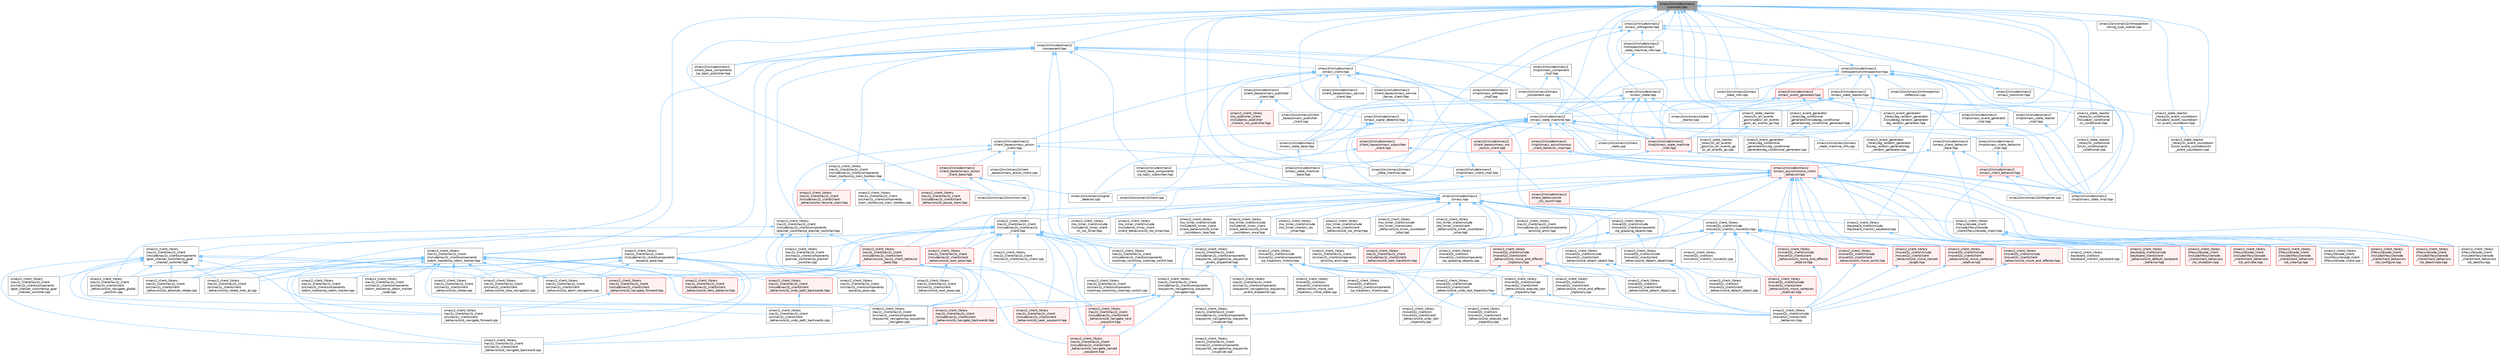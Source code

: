 digraph "smacc2/include/smacc2/common.hpp"
{
 // LATEX_PDF_SIZE
  bgcolor="transparent";
  edge [fontname=Helvetica,fontsize=10,labelfontname=Helvetica,labelfontsize=10];
  node [fontname=Helvetica,fontsize=10,shape=box,height=0.2,width=0.4];
  Node1 [label="smacc2/include/smacc2\l/common.hpp",height=0.2,width=0.4,color="gray40", fillcolor="grey60", style="filled", fontcolor="black",tooltip=" "];
  Node1 -> Node2 [dir="back",color="steelblue1",style="solid"];
  Node2 [label="smacc2/include/smacc2\l/client_base_components\l/cp_topic_publisher.hpp",height=0.2,width=0.4,color="grey40", fillcolor="white", style="filled",URL="$cp__topic__publisher_8hpp.html",tooltip=" "];
  Node1 -> Node3 [dir="back",color="steelblue1",style="solid"];
  Node3 [label="smacc2/include/smacc2\l/component.hpp",height=0.2,width=0.4,color="grey40", fillcolor="white", style="filled",URL="$component_8hpp.html",tooltip=" "];
  Node3 -> Node2 [dir="back",color="steelblue1",style="solid"];
  Node3 -> Node4 [dir="back",color="steelblue1",style="solid"];
  Node4 [label="smacc2/include/smacc2\l/client_base_components\l/cp_topic_subscriber.hpp",height=0.2,width=0.4,color="grey40", fillcolor="white", style="filled",URL="$cp__topic__subscriber_8hpp.html",tooltip=" "];
  Node3 -> Node5 [dir="back",color="steelblue1",style="solid"];
  Node5 [label="smacc2/include/smacc2\l/impl/smacc_component\l_impl.hpp",height=0.2,width=0.4,color="grey40", fillcolor="white", style="filled",URL="$smacc__component__impl_8hpp.html",tooltip=" "];
  Node5 -> Node6 [dir="back",color="steelblue1",style="solid"];
  Node6 [label="smacc2/include/smacc2\l/smacc_state_machine.hpp",height=0.2,width=0.4,color="grey40", fillcolor="white", style="filled",URL="$smacc__state__machine_8hpp.html",tooltip=" "];
  Node6 -> Node7 [dir="back",color="steelblue1",style="solid"];
  Node7 [label="smacc2/include/smacc2\l/client_bases/smacc_action\l_client.hpp",height=0.2,width=0.4,color="grey40", fillcolor="white", style="filled",URL="$smacc__action__client_8hpp.html",tooltip=" "];
  Node7 -> Node8 [dir="back",color="steelblue1",style="solid"];
  Node8 [label="smacc2/include/smacc2\l/client_bases/smacc_action\l_client_base.hpp",height=0.2,width=0.4,color="red", fillcolor="#FFF0F0", style="filled",URL="$smacc__action__client__base_8hpp.html",tooltip=" "];
  Node8 -> Node11 [dir="back",color="steelblue1",style="solid"];
  Node11 [label="smacc2/src/smacc2/common.cpp",height=0.2,width=0.4,color="grey40", fillcolor="white", style="filled",URL="$src_2smacc2_2common_8cpp.html",tooltip=" "];
  Node8 -> Node12 [dir="back",color="steelblue1",style="solid"];
  Node12 [label="smacc2/src/smacc2/signal\l_detector.cpp",height=0.2,width=0.4,color="grey40", fillcolor="white", style="filled",URL="$signal__detector_8cpp.html",tooltip=" "];
  Node8 -> Node13 [dir="back",color="steelblue1",style="solid"];
  Node13 [label="smacc2_client_library\l/nav2z_client/nav2z_client\l/include/nav2z_client/nav2z\l_client.hpp",height=0.2,width=0.4,color="grey40", fillcolor="white", style="filled",URL="$nav2z__client_8hpp.html",tooltip=" "];
  Node13 -> Node14 [dir="back",color="steelblue1",style="solid"];
  Node14 [label="smacc2_client_library\l/nav2z_client/nav2z_client\l/include/nav2z_client/client\l_behaviors/cb_nav2z_client_behavior\l_base.hpp",height=0.2,width=0.4,color="red", fillcolor="#FFF0F0", style="filled",URL="$cb__nav2z__client__behavior__base_8hpp.html",tooltip=" "];
  Node14 -> Node23 [dir="back",color="steelblue1",style="solid"];
  Node23 [label="smacc2_client_library\l/nav2z_client/nav2z_client\l/include/nav2z_client/client\l_behaviors/cb_navigate_backwards.hpp",height=0.2,width=0.4,color="red", fillcolor="#FFF0F0", style="filled",URL="$cb__navigate__backwards_8hpp.html",tooltip=" "];
  Node23 -> Node24 [dir="back",color="steelblue1",style="solid"];
  Node24 [label="smacc2_client_library\l/nav2z_client/nav2z_client\l/src/nav2z_client/client\l_behaviors/cb_navigate_backward.cpp",height=0.2,width=0.4,color="grey40", fillcolor="white", style="filled",URL="$cb__navigate__backward_8cpp.html",tooltip=" "];
  Node14 -> Node25 [dir="back",color="steelblue1",style="solid"];
  Node25 [label="smacc2_client_library\l/nav2z_client/nav2z_client\l/include/nav2z_client/client\l_behaviors/cb_navigate_forward.hpp",height=0.2,width=0.4,color="red", fillcolor="#FFF0F0", style="filled",URL="$cb__navigate__forward_8hpp.html",tooltip=" "];
  Node25 -> Node26 [dir="back",color="steelblue1",style="solid"];
  Node26 [label="smacc2_client_library\l/nav2z_client/nav2z_client\l/src/nav2z_client/client\l_behaviors/cb_navigate_forward.cpp",height=0.2,width=0.4,color="grey40", fillcolor="white", style="filled",URL="$cb__navigate__forward_8cpp.html",tooltip=" "];
  Node14 -> Node30 [dir="back",color="steelblue1",style="solid"];
  Node30 [label="smacc2_client_library\l/nav2z_client/nav2z_client\l/include/nav2z_client/client\l_behaviors/cb_navigate_named\l_waypoint.hpp",height=0.2,width=0.4,color="red", fillcolor="#FFF0F0", style="filled",URL="$cb__navigate__named__waypoint_8hpp.html",tooltip=" "];
  Node14 -> Node32 [dir="back",color="steelblue1",style="solid"];
  Node32 [label="smacc2_client_library\l/nav2z_client/nav2z_client\l/include/nav2z_client/client\l_behaviors/cb_navigate_next\l_waypoint.hpp",height=0.2,width=0.4,color="red", fillcolor="#FFF0F0", style="filled",URL="$cb__navigate__next__waypoint_8hpp.html",tooltip=" "];
  Node32 -> Node30 [dir="back",color="steelblue1",style="solid"];
  Node14 -> Node36 [dir="back",color="steelblue1",style="solid"];
  Node36 [label="smacc2_client_library\l/nav2z_client/nav2z_client\l/include/nav2z_client/client\l_behaviors/cb_retry_behavior.hpp",height=0.2,width=0.4,color="red", fillcolor="#FFF0F0", style="filled",URL="$cb__retry__behavior_8hpp.html",tooltip=" "];
  Node14 -> Node39 [dir="back",color="steelblue1",style="solid"];
  Node39 [label="smacc2_client_library\l/nav2z_client/nav2z_client\l/include/nav2z_client/client\l_behaviors/cb_seek_waypoint.hpp",height=0.2,width=0.4,color="red", fillcolor="#FFF0F0", style="filled",URL="$cb__seek__waypoint_8hpp.html",tooltip=" "];
  Node14 -> Node41 [dir="back",color="steelblue1",style="solid"];
  Node41 [label="smacc2_client_library\l/nav2z_client/nav2z_client\l/include/nav2z_client/client\l_behaviors/cb_undo_path_backwards.hpp",height=0.2,width=0.4,color="red", fillcolor="#FFF0F0", style="filled",URL="$cb__undo__path__backwards_8hpp.html",tooltip=" "];
  Node41 -> Node42 [dir="back",color="steelblue1",style="solid"];
  Node42 [label="smacc2_client_library\l/nav2z_client/nav2z_client\l/src/nav2z_client/client\l_behaviors/cb_undo_path_backwards.cpp",height=0.2,width=0.4,color="grey40", fillcolor="white", style="filled",URL="$cb__undo__path__backwards_8cpp.html",tooltip=" "];
  Node13 -> Node30 [dir="back",color="steelblue1",style="solid"];
  Node13 -> Node32 [dir="back",color="steelblue1",style="solid"];
  Node13 -> Node39 [dir="back",color="steelblue1",style="solid"];
  Node13 -> Node44 [dir="back",color="steelblue1",style="solid"];
  Node44 [label="smacc2_client_library\l/nav2z_client/nav2z_client\l/include/nav2z_client/client\l_behaviors/cb_wait_pose.hpp",height=0.2,width=0.4,color="red", fillcolor="#FFF0F0", style="filled",URL="$cb__wait__pose_8hpp.html",tooltip=" "];
  Node44 -> Node45 [dir="back",color="steelblue1",style="solid"];
  Node45 [label="smacc2_client_library\l/nav2z_client/nav2z_client\l/src/nav2z_client/client\l_behaviors/cb_wait_pose.cpp",height=0.2,width=0.4,color="grey40", fillcolor="white", style="filled",URL="$cb__wait__pose_8cpp.html",tooltip=" "];
  Node13 -> Node46 [dir="back",color="steelblue1",style="solid"];
  Node46 [label="smacc2_client_library\l/nav2z_client/nav2z_client\l/include/nav2z_client/client\l_behaviors/cb_wait_transform.hpp",height=0.2,width=0.4,color="red", fillcolor="#FFF0F0", style="filled",URL="$cb__wait__transform_8hpp.html",tooltip=" "];
  Node13 -> Node48 [dir="back",color="steelblue1",style="solid"];
  Node48 [label="smacc2_client_library\l/nav2z_client/nav2z_client\l/include/nav2z_client/components\l/costmap_switch/cp_costmap_switch.hpp",height=0.2,width=0.4,color="grey40", fillcolor="white", style="filled",URL="$cp__costmap__switch_8hpp.html",tooltip=" "];
  Node48 -> Node49 [dir="back",color="steelblue1",style="solid"];
  Node49 [label="smacc2_client_library\l/nav2z_client/nav2z_client\l/src/nav2z_client/components\l/costmap_switch/cp_costmap_switch.cpp",height=0.2,width=0.4,color="grey40", fillcolor="white", style="filled",URL="$cp__costmap__switch_8cpp.html",tooltip=" "];
  Node13 -> Node50 [dir="back",color="steelblue1",style="solid"];
  Node50 [label="smacc2_client_library\l/nav2z_client/nav2z_client\l/include/nav2z_client/components\l/waypoints_navigator/cp_waypoints\l_event_dispatcher.hpp",height=0.2,width=0.4,color="grey40", fillcolor="white", style="filled",URL="$cp__waypoints__event__dispatcher_8hpp.html",tooltip=" "];
  Node50 -> Node51 [dir="back",color="steelblue1",style="solid"];
  Node51 [label="smacc2_client_library\l/nav2z_client/nav2z_client\l/include/nav2z_client/components\l/waypoints_navigator/cp_waypoints\l_navigator.hpp",height=0.2,width=0.4,color="grey40", fillcolor="white", style="filled",URL="$cp__waypoints__navigator_8hpp.html",tooltip=" "];
  Node51 -> Node23 [dir="back",color="steelblue1",style="solid"];
  Node51 -> Node30 [dir="back",color="steelblue1",style="solid"];
  Node51 -> Node32 [dir="back",color="steelblue1",style="solid"];
  Node51 -> Node39 [dir="back",color="steelblue1",style="solid"];
  Node51 -> Node52 [dir="back",color="steelblue1",style="solid"];
  Node52 [label="smacc2_client_library\l/nav2z_client/nav2z_client\l/include/nav2z_client/components\l/waypoints_navigator/cp_waypoints\l_visualizer.hpp",height=0.2,width=0.4,color="grey40", fillcolor="white", style="filled",URL="$cp__waypoints__visualizer_8hpp.html",tooltip=" "];
  Node52 -> Node53 [dir="back",color="steelblue1",style="solid"];
  Node53 [label="smacc2_client_library\l/nav2z_client/nav2z_client\l/src/nav2z_client/components\l/waypoints_navigator/cp_waypoints\l_visualizer.cpp",height=0.2,width=0.4,color="grey40", fillcolor="white", style="filled",URL="$cp__waypoints__visualizer_8cpp.html",tooltip=" "];
  Node51 -> Node54 [dir="back",color="steelblue1",style="solid"];
  Node54 [label="smacc2_client_library\l/nav2z_client/nav2z_client\l/src/nav2z_client/components\l/waypoints_navigator/cp_waypoints\l_navigator.cpp",height=0.2,width=0.4,color="grey40", fillcolor="white", style="filled",URL="$cp__waypoints__navigator_8cpp.html",tooltip=" "];
  Node50 -> Node55 [dir="back",color="steelblue1",style="solid"];
  Node55 [label="smacc2_client_library\l/nav2z_client/nav2z_client\l/src/nav2z_client/components\l/waypoints_navigator/cp_waypoints\l_event_dispatcher.cpp",height=0.2,width=0.4,color="grey40", fillcolor="white", style="filled",URL="$cp__waypoints__event__dispatcher_8cpp.html",tooltip=" "];
  Node13 -> Node51 [dir="back",color="steelblue1",style="solid"];
  Node13 -> Node52 [dir="back",color="steelblue1",style="solid"];
  Node13 -> Node17 [dir="back",color="steelblue1",style="solid"];
  Node17 [label="smacc2_client_library\l/nav2z_client/nav2z_client\l/src/nav2z_client/client\l_behaviors/cb_abort_navigation.cpp",height=0.2,width=0.4,color="grey40", fillcolor="white", style="filled",URL="$cb__abort__navigation_8cpp.html",tooltip=" "];
  Node13 -> Node22 [dir="back",color="steelblue1",style="solid"];
  Node22 [label="smacc2_client_library\l/nav2z_client/nav2z_client\l/src/nav2z_client/client\l_behaviors/cb_absolute_rotate.cpp",height=0.2,width=0.4,color="grey40", fillcolor="white", style="filled",URL="$cb__absolute__rotate_8cpp.html",tooltip=" "];
  Node13 -> Node21 [dir="back",color="steelblue1",style="solid"];
  Node21 [label="smacc2_client_library\l/nav2z_client/nav2z_client\l/src/nav2z_client/client\l_behaviors/cb_rotate_look_at.cpp",height=0.2,width=0.4,color="grey40", fillcolor="white", style="filled",URL="$cb__rotate__look__at_8cpp.html",tooltip=" "];
  Node13 -> Node18 [dir="back",color="steelblue1",style="solid"];
  Node18 [label="smacc2_client_library\l/nav2z_client/nav2z_client\l/src/nav2z_client/client\l_behaviors/cb_stop_navigation.cpp",height=0.2,width=0.4,color="grey40", fillcolor="white", style="filled",URL="$cb__stop__navigation_8cpp.html",tooltip=" "];
  Node13 -> Node56 [dir="back",color="steelblue1",style="solid"];
  Node56 [label="smacc2_client_library\l/nav2z_client/nav2z_client\l/src/nav2z_client/components\l/planner_switcher/cp_planner\l_switcher.cpp",height=0.2,width=0.4,color="grey40", fillcolor="white", style="filled",URL="$cp__planner__switcher_8cpp.html",tooltip=" "];
  Node13 -> Node54 [dir="back",color="steelblue1",style="solid"];
  Node13 -> Node57 [dir="back",color="steelblue1",style="solid"];
  Node57 [label="smacc2_client_library\l/nav2z_client/nav2z_client\l/src/nav2z_client/nav2z_client.cpp",height=0.2,width=0.4,color="grey40", fillcolor="white", style="filled",URL="$nav2z__client_8cpp.html",tooltip=" "];
  Node7 -> Node58 [dir="back",color="steelblue1",style="solid"];
  Node58 [label="smacc2/src/smacc2/client\l_bases/smacc_action_client.cpp",height=0.2,width=0.4,color="grey40", fillcolor="white", style="filled",URL="$smacc__action__client_8cpp.html",tooltip=" "];
  Node7 -> Node59 [dir="back",color="steelblue1",style="solid"];
  Node59 [label="smacc2/src/smacc2/smacc\l_state_machine.cpp",height=0.2,width=0.4,color="grey40", fillcolor="white", style="filled",URL="$smacc__state__machine_8cpp.html",tooltip=" "];
  Node7 -> Node60 [dir="back",color="steelblue1",style="solid"];
  Node60 [label="smacc2_client_library\l/nav2z_client/nav2z_client\l/include/nav2z_client/components\l/planner_switcher/cp_planner_switcher.hpp",height=0.2,width=0.4,color="grey40", fillcolor="white", style="filled",URL="$cp__planner__switcher_8hpp.html",tooltip=" "];
  Node60 -> Node14 [dir="back",color="steelblue1",style="solid"];
  Node60 -> Node29 [dir="back",color="steelblue1",style="solid"];
  Node29 [label="smacc2_client_library\l/nav2z_client/nav2z_client\l/src/nav2z_client/client\l_behaviors/cb_navigate_global\l_position.cpp",height=0.2,width=0.4,color="grey40", fillcolor="white", style="filled",URL="$cb__navigate__global__position_8cpp.html",tooltip=" "];
  Node60 -> Node42 [dir="back",color="steelblue1",style="solid"];
  Node60 -> Node56 [dir="back",color="steelblue1",style="solid"];
  Node60 -> Node54 [dir="back",color="steelblue1",style="solid"];
  Node7 -> Node61 [dir="back",color="steelblue1",style="solid"];
  Node61 [label="smacc2_client_library\l/nav2z_client/nav2z_client\l/include/nav2z_client/components\l/slam_toolbox/cp_slam_toolbox.hpp",height=0.2,width=0.4,color="grey40", fillcolor="white", style="filled",URL="$cp__slam__toolbox_8hpp.html",tooltip=" "];
  Node61 -> Node62 [dir="back",color="steelblue1",style="solid"];
  Node62 [label="smacc2_client_library\l/nav2z_client/nav2z_client\l/include/nav2z_client/client\l_behaviors/cb_pause_slam.hpp",height=0.2,width=0.4,color="red", fillcolor="#FFF0F0", style="filled",URL="$cb__pause__slam_8hpp.html",tooltip=" "];
  Node61 -> Node64 [dir="back",color="steelblue1",style="solid"];
  Node64 [label="smacc2_client_library\l/nav2z_client/nav2z_client\l/include/nav2z_client/client\l_behaviors/cb_resume_slam.hpp",height=0.2,width=0.4,color="red", fillcolor="#FFF0F0", style="filled",URL="$cb__resume__slam_8hpp.html",tooltip=" "];
  Node61 -> Node66 [dir="back",color="steelblue1",style="solid"];
  Node66 [label="smacc2_client_library\l/nav2z_client/nav2z_client\l/src/nav2z_client/components\l/slam_toolbox/cp_slam_toolbox.cpp",height=0.2,width=0.4,color="grey40", fillcolor="white", style="filled",URL="$cp__slam__toolbox_8cpp.html",tooltip=" "];
  Node6 -> Node67 [dir="back",color="steelblue1",style="solid"];
  Node67 [label="smacc2/include/smacc2\l/client_bases/smacc_ros\l_launch_client.hpp",height=0.2,width=0.4,color="red", fillcolor="#FFF0F0", style="filled",URL="$smacc__ros__launch__client_8hpp.html",tooltip=" "];
  Node67 -> Node68 [dir="back",color="steelblue1",style="solid"];
  Node68 [label="smacc2/include/smacc2\l/client_behaviors/cb\l_ros_launch.hpp",height=0.2,width=0.4,color="red", fillcolor="#FFF0F0", style="filled",URL="$cb__ros__launch_8hpp.html",tooltip=" "];
  Node6 -> Node71 [dir="back",color="steelblue1",style="solid"];
  Node71 [label="smacc2/include/smacc2\l/client_bases/smacc_subscriber\l_client.hpp",height=0.2,width=0.4,color="red", fillcolor="#FFF0F0", style="filled",URL="$smacc__subscriber__client_8hpp.html",tooltip=" "];
  Node71 -> Node4 [dir="back",color="steelblue1",style="solid"];
  Node71 -> Node72 [dir="back",color="steelblue1",style="solid"];
  Node72 [label="smacc2_client_library\l/keyboard_client/include\l/keyboard_client/cl_keyboard.hpp",height=0.2,width=0.4,color="grey40", fillcolor="white", style="filled",URL="$cl__keyboard_8hpp.html",tooltip=" "];
  Node72 -> Node73 [dir="back",color="steelblue1",style="solid"];
  Node73 [label="smacc2_client_library\l/keyboard_client/include\l/keyboard_client/client\l_behaviors/cb_default_keyboard\l_behavior.hpp",height=0.2,width=0.4,color="red", fillcolor="#FFF0F0", style="filled",URL="$cb__default__keyboard__behavior_8hpp.html",tooltip=" "];
  Node72 -> Node75 [dir="back",color="steelblue1",style="solid"];
  Node75 [label="smacc2_client_library\l/keyboard_client/src\l/keyboard_client/cl_keyboard.cpp",height=0.2,width=0.4,color="grey40", fillcolor="white", style="filled",URL="$cl__keyboard_8cpp.html",tooltip=" "];
  Node6 -> Node79 [dir="back",color="steelblue1",style="solid"];
  Node79 [label="smacc2/include/smacc2\l/impl/smacc_asynchronous\l_client_behavior_impl.hpp",height=0.2,width=0.4,color="red", fillcolor="#FFF0F0", style="filled",URL="$smacc__asynchronous__client__behavior__impl_8hpp.html",tooltip=" "];
  Node79 -> Node81 [dir="back",color="steelblue1",style="solid"];
  Node81 [label="smacc2/include/smacc2\l/smacc_asynchronous_client\l_behavior.hpp",height=0.2,width=0.4,color="red", fillcolor="#FFF0F0", style="filled",URL="$smacc__asynchronous__client__behavior_8hpp.html",tooltip=" "];
  Node81 -> Node68 [dir="back",color="steelblue1",style="solid"];
  Node81 -> Node79 [dir="back",color="steelblue1",style="solid"];
  Node81 -> Node88 [dir="back",color="steelblue1",style="solid"];
  Node88 [label="smacc2/include/smacc2\l/smacc.hpp",height=0.2,width=0.4,color="grey40", fillcolor="white", style="filled",URL="$smacc_8hpp.html",tooltip=" "];
  Node88 -> Node72 [dir="back",color="steelblue1",style="solid"];
  Node88 -> Node89 [dir="back",color="steelblue1",style="solid"];
  Node89 [label="smacc2_client_library\l/lifecyclenode_client\l/include/lifecyclenode\l_client/lifecyclenode_client.hpp",height=0.2,width=0.4,color="grey40", fillcolor="white", style="filled",URL="$lifecyclenode__client_8hpp.html",tooltip=" "];
  Node89 -> Node90 [dir="back",color="steelblue1",style="solid"];
  Node90 [label="smacc2_client_library\l/lifecyclenode_client\l/include/lifecyclenode\l_client/client_behaviors\l/cb_activate.hpp",height=0.2,width=0.4,color="red", fillcolor="#FFF0F0", style="filled",URL="$cb__activate_8hpp.html",tooltip=" "];
  Node89 -> Node92 [dir="back",color="steelblue1",style="solid"];
  Node92 [label="smacc2_client_library\l/lifecyclenode_client\l/include/lifecyclenode\l_client/client_behaviors\l/cb_cleanup.hpp",height=0.2,width=0.4,color="red", fillcolor="#FFF0F0", style="filled",URL="$cb__cleanup_8hpp.html",tooltip=" "];
  Node89 -> Node93 [dir="back",color="steelblue1",style="solid"];
  Node93 [label="smacc2_client_library\l/lifecyclenode_client\l/include/lifecyclenode\l_client/client_behaviors\l/cb_configure.hpp",height=0.2,width=0.4,color="red", fillcolor="#FFF0F0", style="filled",URL="$cb__configure_8hpp.html",tooltip=" "];
  Node89 -> Node94 [dir="back",color="steelblue1",style="solid"];
  Node94 [label="smacc2_client_library\l/lifecyclenode_client\l/include/lifecyclenode\l_client/client_behaviors\l/cb_deactivate.hpp",height=0.2,width=0.4,color="red", fillcolor="#FFF0F0", style="filled",URL="$cb__deactivate_8hpp.html",tooltip=" "];
  Node89 -> Node95 [dir="back",color="steelblue1",style="solid"];
  Node95 [label="smacc2_client_library\l/lifecyclenode_client\l/include/lifecyclenode\l_client/client_behaviors\l/cb_destroy.hpp",height=0.2,width=0.4,color="grey40", fillcolor="white", style="filled",URL="$cb__destroy_8hpp.html",tooltip=" "];
  Node89 -> Node96 [dir="back",color="steelblue1",style="solid"];
  Node96 [label="smacc2_client_library\l/lifecyclenode_client\l/include/lifecyclenode\l_client/client_behaviors\l/cb_shutdown.hpp",height=0.2,width=0.4,color="red", fillcolor="#FFF0F0", style="filled",URL="$cb__shutdown_8hpp.html",tooltip=" "];
  Node89 -> Node97 [dir="back",color="steelblue1",style="solid"];
  Node97 [label="smacc2_client_library\l/lifecyclenode_client\l/src/lifecyclenode_client\l/lifecyclenode_client.cpp",height=0.2,width=0.4,color="grey40", fillcolor="white", style="filled",URL="$lifecyclenode__client_8cpp.html",tooltip=" "];
  Node88 -> Node98 [dir="back",color="steelblue1",style="solid"];
  Node98 [label="smacc2_client_library\l/moveit2z_client/include\l/moveit2z_client/cl_moveit2z.hpp",height=0.2,width=0.4,color="grey40", fillcolor="white", style="filled",URL="$cl__moveit2z_8hpp.html",tooltip=" "];
  Node98 -> Node99 [dir="back",color="steelblue1",style="solid"];
  Node99 [label="smacc2_client_library\l/moveit2z_client/include\l/moveit2z_client/client\l_behaviors/cb_attach_object.hpp",height=0.2,width=0.4,color="grey40", fillcolor="white", style="filled",URL="$cb__attach__object_8hpp.html",tooltip=" "];
  Node99 -> Node100 [dir="back",color="steelblue1",style="solid"];
  Node100 [label="smacc2_client_library\l/moveit2z_client/include\l/moveit2z_client/client\l_behaviors.hpp",height=0.2,width=0.4,color="grey40", fillcolor="white", style="filled",URL="$moveit2z__client_2include_2moveit2z__client_2client__behaviors_8hpp.html",tooltip=" "];
  Node99 -> Node101 [dir="back",color="steelblue1",style="solid"];
  Node101 [label="smacc2_client_library\l/moveit2z_client/src\l/moveit2z_client/client\l_behaviors/cb_attach_object.cpp",height=0.2,width=0.4,color="grey40", fillcolor="white", style="filled",URL="$cb__attach__object_8cpp.html",tooltip=" "];
  Node98 -> Node102 [dir="back",color="steelblue1",style="solid"];
  Node102 [label="smacc2_client_library\l/moveit2z_client/include\l/moveit2z_client/client\l_behaviors/cb_detach_object.hpp",height=0.2,width=0.4,color="grey40", fillcolor="white", style="filled",URL="$cb__detach__object_8hpp.html",tooltip=" "];
  Node102 -> Node100 [dir="back",color="steelblue1",style="solid"];
  Node102 -> Node103 [dir="back",color="steelblue1",style="solid"];
  Node103 [label="smacc2_client_library\l/moveit2z_client/src\l/moveit2z_client/client\l_behaviors/cb_detach_object.cpp",height=0.2,width=0.4,color="grey40", fillcolor="white", style="filled",URL="$cb__detach__object_8cpp.html",tooltip=" "];
  Node98 -> Node104 [dir="back",color="steelblue1",style="solid"];
  Node104 [label="smacc2_client_library\l/moveit2z_client/include\l/moveit2z_client/client\l_behaviors/cb_move_cartesian\l_relative.hpp",height=0.2,width=0.4,color="red", fillcolor="#FFF0F0", style="filled",URL="$cb__move__cartesian__relative_8hpp.html",tooltip=" "];
  Node104 -> Node100 [dir="back",color="steelblue1",style="solid"];
  Node98 -> Node106 [dir="back",color="steelblue1",style="solid"];
  Node106 [label="smacc2_client_library\l/moveit2z_client/include\l/moveit2z_client/client\l_behaviors/cb_move_cartesian\l_relative2.hpp",height=0.2,width=0.4,color="red", fillcolor="#FFF0F0", style="filled",URL="$cb__move__cartesian__relative2_8hpp.html",tooltip=" "];
  Node106 -> Node100 [dir="back",color="steelblue1",style="solid"];
  Node98 -> Node108 [dir="back",color="steelblue1",style="solid"];
  Node108 [label="smacc2_client_library\l/moveit2z_client/include\l/moveit2z_client/client\l_behaviors/cb_move_end_effector.hpp",height=0.2,width=0.4,color="red", fillcolor="#FFF0F0", style="filled",URL="$cb__move__end__effector_8hpp.html",tooltip=" "];
  Node108 -> Node100 [dir="back",color="steelblue1",style="solid"];
  Node98 -> Node110 [dir="back",color="steelblue1",style="solid"];
  Node110 [label="smacc2_client_library\l/moveit2z_client/include\l/moveit2z_client/client\l_behaviors/cb_move_end_effector\l_relative.hpp",height=0.2,width=0.4,color="red", fillcolor="#FFF0F0", style="filled",URL="$cb__move__end__effector__relative_8hpp.html",tooltip=" "];
  Node110 -> Node100 [dir="back",color="steelblue1",style="solid"];
  Node98 -> Node112 [dir="back",color="steelblue1",style="solid"];
  Node112 [label="smacc2_client_library\l/moveit2z_client/include\l/moveit2z_client/client\l_behaviors/cb_move_end_effector\l_trajectory.hpp",height=0.2,width=0.4,color="red", fillcolor="#FFF0F0", style="filled",URL="$cb__move__end__effector__trajectory_8hpp.html",tooltip=" "];
  Node112 -> Node100 [dir="back",color="steelblue1",style="solid"];
  Node112 -> Node118 [dir="back",color="steelblue1",style="solid"];
  Node118 [label="smacc2_client_library\l/moveit2z_client/include\l/moveit2z_client/client\l_behaviors/cb_execute_last\l_trajectory.hpp",height=0.2,width=0.4,color="grey40", fillcolor="white", style="filled",URL="$cb__execute__last__trajectory_8hpp.html",tooltip=" "];
  Node118 -> Node100 [dir="back",color="steelblue1",style="solid"];
  Node118 -> Node119 [dir="back",color="steelblue1",style="solid"];
  Node119 [label="smacc2_client_library\l/moveit2z_client/src\l/moveit2z_client/client\l_behaviors/cb_execute_last\l_trajectory.cpp",height=0.2,width=0.4,color="grey40", fillcolor="white", style="filled",URL="$cb__execute__last__trajectory_8cpp.html",tooltip=" "];
  Node112 -> Node106 [dir="back",color="steelblue1",style="solid"];
  Node112 -> Node121 [dir="back",color="steelblue1",style="solid"];
  Node121 [label="smacc2_client_library\l/moveit2z_client/include\l/moveit2z_client/client\l_behaviors/cb_undo_last_trajectory.hpp",height=0.2,width=0.4,color="grey40", fillcolor="white", style="filled",URL="$cb__undo__last__trajectory_8hpp.html",tooltip=" "];
  Node121 -> Node100 [dir="back",color="steelblue1",style="solid"];
  Node121 -> Node122 [dir="back",color="steelblue1",style="solid"];
  Node122 [label="smacc2_client_library\l/moveit2z_client/src\l/moveit2z_client/client\l_behaviors/cb_undo_last\l_trajectory.cpp",height=0.2,width=0.4,color="grey40", fillcolor="white", style="filled",URL="$cb__undo__last__trajectory_8cpp.html",tooltip=" "];
  Node112 -> Node123 [dir="back",color="steelblue1",style="solid"];
  Node123 [label="smacc2_client_library\l/moveit2z_client/src\l/moveit2z_client/client\l_behaviors/cb_move_end_effector\l_trajectory.cpp",height=0.2,width=0.4,color="grey40", fillcolor="white", style="filled",URL="$cb__move__end__effector__trajectory_8cpp.html",tooltip=" "];
  Node98 -> Node124 [dir="back",color="steelblue1",style="solid"];
  Node124 [label="smacc2_client_library\l/moveit2z_client/include\l/moveit2z_client/client\l_behaviors/cb_move_joints.hpp",height=0.2,width=0.4,color="red", fillcolor="#FFF0F0", style="filled",URL="$cb__move__joints_8hpp.html",tooltip=" "];
  Node124 -> Node100 [dir="back",color="steelblue1",style="solid"];
  Node98 -> Node130 [dir="back",color="steelblue1",style="solid"];
  Node130 [label="smacc2_client_library\l/moveit2z_client/include\l/moveit2z_client/client\l_behaviors/cb_move_named\l_target.hpp",height=0.2,width=0.4,color="red", fillcolor="#FFF0F0", style="filled",URL="$cb__move__named__target_8hpp.html",tooltip=" "];
  Node130 -> Node100 [dir="back",color="steelblue1",style="solid"];
  Node98 -> Node132 [dir="back",color="steelblue1",style="solid"];
  Node132 [label="smacc2_client_library\l/moveit2z_client/src\l/moveit2z_client/cl_moveit2z.cpp",height=0.2,width=0.4,color="grey40", fillcolor="white", style="filled",URL="$cl__moveit2z_8cpp.html",tooltip=" "];
  Node98 -> Node103 [dir="back",color="steelblue1",style="solid"];
  Node88 -> Node99 [dir="back",color="steelblue1",style="solid"];
  Node88 -> Node102 [dir="back",color="steelblue1",style="solid"];
  Node88 -> Node133 [dir="back",color="steelblue1",style="solid"];
  Node133 [label="smacc2_client_library\l/moveit2z_client/include\l/moveit2z_client/components\l/cp_grasping_objects.hpp",height=0.2,width=0.4,color="grey40", fillcolor="white", style="filled",URL="$cp__grasping__objects_8hpp.html",tooltip=" "];
  Node133 -> Node102 [dir="back",color="steelblue1",style="solid"];
  Node133 -> Node101 [dir="back",color="steelblue1",style="solid"];
  Node133 -> Node134 [dir="back",color="steelblue1",style="solid"];
  Node134 [label="smacc2_client_library\l/moveit2z_client/src\l/moveit2z_client/components\l/cp_grasping_objects.cpp",height=0.2,width=0.4,color="grey40", fillcolor="white", style="filled",URL="$cp__grasping__objects_8cpp.html",tooltip=" "];
  Node88 -> Node135 [dir="back",color="steelblue1",style="solid"];
  Node135 [label="smacc2_client_library\l/nav2z_client/nav2z_client\l/include/nav2z_client/components\l/amcl/cp_amcl.hpp",height=0.2,width=0.4,color="grey40", fillcolor="white", style="filled",URL="$cp__amcl_8hpp.html",tooltip=" "];
  Node135 -> Node136 [dir="back",color="steelblue1",style="solid"];
  Node136 [label="smacc2_client_library\l/nav2z_client/nav2z_client\l/src/nav2z_client/components\l/amcl/cp_amcl.cpp",height=0.2,width=0.4,color="grey40", fillcolor="white", style="filled",URL="$cp__amcl_8cpp.html",tooltip=" "];
  Node88 -> Node50 [dir="back",color="steelblue1",style="solid"];
  Node88 -> Node51 [dir="back",color="steelblue1",style="solid"];
  Node88 -> Node52 [dir="back",color="steelblue1",style="solid"];
  Node88 -> Node13 [dir="back",color="steelblue1",style="solid"];
  Node88 -> Node137 [dir="back",color="steelblue1",style="solid"];
  Node137 [label="smacc2_client_library\l/ros_timer_client/include\l/include/ros_timer_client\l/cl_ros_timer.hpp",height=0.2,width=0.4,color="grey40", fillcolor="white", style="filled",URL="$include_2ros__timer__client_2cl__ros__timer_8hpp.html",tooltip=" "];
  Node88 -> Node138 [dir="back",color="steelblue1",style="solid"];
  Node138 [label="smacc2_client_library\l/ros_timer_client/include\l/include/ros_timer_client\l/client_behaviors/cb_ros_timer.hpp",height=0.2,width=0.4,color="grey40", fillcolor="white", style="filled",URL="$include_2ros__timer__client_2client__behaviors_2cb__ros__timer_8hpp.html",tooltip=" "];
  Node88 -> Node139 [dir="back",color="steelblue1",style="solid"];
  Node139 [label="smacc2_client_library\l/ros_timer_client/include\l/include/ros_timer_client\l/client_behaviors/cb_timer\l_countdown_loop.hpp",height=0.2,width=0.4,color="grey40", fillcolor="white", style="filled",URL="$include_2ros__timer__client_2client__behaviors_2cb__timer__countdown__loop_8hpp.html",tooltip=" "];
  Node88 -> Node140 [dir="back",color="steelblue1",style="solid"];
  Node140 [label="smacc2_client_library\l/ros_timer_client/include\l/include/ros_timer_client\l/client_behaviors/cb_timer\l_countdown_once.hpp",height=0.2,width=0.4,color="grey40", fillcolor="white", style="filled",URL="$include_2ros__timer__client_2client__behaviors_2cb__timer__countdown__once_8hpp.html",tooltip=" "];
  Node88 -> Node141 [dir="back",color="steelblue1",style="solid"];
  Node141 [label="smacc2_client_library\l/ros_timer_client/include\l/ros_timer_client/cl_ros\l_timer.hpp",height=0.2,width=0.4,color="grey40", fillcolor="white", style="filled",URL="$ros__timer__client_2cl__ros__timer_8hpp.html",tooltip=" "];
  Node88 -> Node142 [dir="back",color="steelblue1",style="solid"];
  Node142 [label="smacc2_client_library\l/ros_timer_client/include\l/ros_timer_client/client\l_behaviors/cb_ros_timer.hpp",height=0.2,width=0.4,color="grey40", fillcolor="white", style="filled",URL="$ros__timer__client_2client__behaviors_2cb__ros__timer_8hpp.html",tooltip=" "];
  Node88 -> Node143 [dir="back",color="steelblue1",style="solid"];
  Node143 [label="smacc2_client_library\l/ros_timer_client/include\l/ros_timer_client/client\l_behaviors/cb_timer_countdown\l_loop.hpp",height=0.2,width=0.4,color="grey40", fillcolor="white", style="filled",URL="$ros__timer__client_2client__behaviors_2cb__timer__countdown__loop_8hpp.html",tooltip=" "];
  Node88 -> Node144 [dir="back",color="steelblue1",style="solid"];
  Node144 [label="smacc2_client_library\l/ros_timer_client/include\l/ros_timer_client/client\l_behaviors/cb_timer_countdown\l_once.hpp",height=0.2,width=0.4,color="grey40", fillcolor="white", style="filled",URL="$ros__timer__client_2client__behaviors_2cb__timer__countdown__once_8hpp.html",tooltip=" "];
  Node81 -> Node90 [dir="back",color="steelblue1",style="solid"];
  Node81 -> Node92 [dir="back",color="steelblue1",style="solid"];
  Node81 -> Node93 [dir="back",color="steelblue1",style="solid"];
  Node81 -> Node94 [dir="back",color="steelblue1",style="solid"];
  Node81 -> Node95 [dir="back",color="steelblue1",style="solid"];
  Node81 -> Node96 [dir="back",color="steelblue1",style="solid"];
  Node81 -> Node104 [dir="back",color="steelblue1",style="solid"];
  Node81 -> Node106 [dir="back",color="steelblue1",style="solid"];
  Node81 -> Node108 [dir="back",color="steelblue1",style="solid"];
  Node81 -> Node110 [dir="back",color="steelblue1",style="solid"];
  Node81 -> Node112 [dir="back",color="steelblue1",style="solid"];
  Node81 -> Node124 [dir="back",color="steelblue1",style="solid"];
  Node81 -> Node130 [dir="back",color="steelblue1",style="solid"];
  Node81 -> Node14 [dir="back",color="steelblue1",style="solid"];
  Node81 -> Node44 [dir="back",color="steelblue1",style="solid"];
  Node81 -> Node46 [dir="back",color="steelblue1",style="solid"];
  Node6 -> Node148 [dir="back",color="steelblue1",style="solid"];
  Node148 [label="smacc2/include/smacc2\l/impl/smacc_client_behavior\l_impl.hpp",height=0.2,width=0.4,color="grey40", fillcolor="white", style="filled",URL="$smacc__client__behavior__impl_8hpp.html",tooltip=" "];
  Node148 -> Node149 [dir="back",color="steelblue1",style="solid"];
  Node149 [label="smacc2/include/smacc2\l/smacc_client_behavior.hpp",height=0.2,width=0.4,color="red", fillcolor="#FFF0F0", style="filled",URL="$smacc__client__behavior_8hpp.html",tooltip=" "];
  Node149 -> Node148 [dir="back",color="steelblue1",style="solid"];
  Node149 -> Node152 [dir="back",color="steelblue1",style="solid"];
  Node152 [label="smacc2/include/smacc2\l/impl/smacc_state_impl.hpp",height=0.2,width=0.4,color="grey40", fillcolor="white", style="filled",URL="$smacc__state__impl_8hpp.html",tooltip=" "];
  Node152 -> Node6 [dir="back",color="steelblue1",style="solid"];
  Node149 -> Node153 [dir="back",color="steelblue1",style="solid"];
  Node153 [label="smacc2/src/smacc2/orthogonal.cpp",height=0.2,width=0.4,color="grey40", fillcolor="white", style="filled",URL="$orthogonal_8cpp.html",tooltip=" "];
  Node149 -> Node73 [dir="back",color="steelblue1",style="solid"];
  Node6 -> Node152 [dir="back",color="steelblue1",style="solid"];
  Node6 -> Node159 [dir="back",color="steelblue1",style="solid"];
  Node159 [label="smacc2/include/smacc2\l/impl/smacc_state_machine\l_impl.hpp",height=0.2,width=0.4,color="red", fillcolor="#FFF0F0", style="filled",URL="$smacc__state__machine__impl_8hpp.html",tooltip=" "];
  Node159 -> Node160 [dir="back",color="steelblue1",style="solid"];
  Node160 [label="smacc2/include/smacc2\l/impl/smacc_client_impl.hpp",height=0.2,width=0.4,color="grey40", fillcolor="white", style="filled",URL="$smacc__client__impl_8hpp.html",tooltip=" "];
  Node160 -> Node6 [dir="back",color="steelblue1",style="solid"];
  Node160 -> Node161 [dir="back",color="steelblue1",style="solid"];
  Node161 [label="smacc2/src/smacc2/client.cpp",height=0.2,width=0.4,color="grey40", fillcolor="white", style="filled",URL="$client_8cpp.html",tooltip=" "];
  Node159 -> Node5 [dir="back",color="steelblue1",style="solid"];
  Node159 -> Node153 [dir="back",color="steelblue1",style="solid"];
  Node6 -> Node162 [dir="back",color="steelblue1",style="solid"];
  Node162 [label="smacc2/include/smacc2\l/smacc_state_base.hpp",height=0.2,width=0.4,color="grey40", fillcolor="white", style="filled",URL="$smacc__state__base_8hpp.html",tooltip=" "];
  Node162 -> Node163 [dir="back",color="steelblue1",style="solid"];
  Node163 [label="smacc2/include/smacc2\l/smacc_state_machine\l_base.hpp",height=0.2,width=0.4,color="grey40", fillcolor="white", style="filled",URL="$smacc__state__machine__base_8hpp.html",tooltip=" "];
  Node163 -> Node88 [dir="back",color="steelblue1",style="solid"];
  Node6 -> Node163 [dir="back",color="steelblue1",style="solid"];
  Node6 -> Node12 [dir="back",color="steelblue1",style="solid"];
  Node6 -> Node164 [dir="back",color="steelblue1",style="solid"];
  Node164 [label="smacc2/src/smacc2/smacc\l_state.cpp",height=0.2,width=0.4,color="grey40", fillcolor="white", style="filled",URL="$smacc__state_8cpp.html",tooltip=" "];
  Node6 -> Node59 [dir="back",color="steelblue1",style="solid"];
  Node6 -> Node165 [dir="back",color="steelblue1",style="solid"];
  Node165 [label="smacc2/src/smacc2/smacc\l_state_machine_info.cpp",height=0.2,width=0.4,color="grey40", fillcolor="white", style="filled",URL="$smacc__state__machine__info_8cpp.html",tooltip=" "];
  Node5 -> Node166 [dir="back",color="steelblue1",style="solid"];
  Node166 [label="smacc2/src/smacc2/smacc\l_component.cpp",height=0.2,width=0.4,color="grey40", fillcolor="white", style="filled",URL="$smacc__component_8cpp.html",tooltip=" "];
  Node3 -> Node167 [dir="back",color="steelblue1",style="solid"];
  Node167 [label="smacc2/include/smacc2\l/smacc_client.hpp",height=0.2,width=0.4,color="grey40", fillcolor="white", style="filled",URL="$smacc__client_8hpp.html",tooltip=" "];
  Node167 -> Node7 [dir="back",color="steelblue1",style="solid"];
  Node167 -> Node168 [dir="back",color="steelblue1",style="solid"];
  Node168 [label="smacc2/include/smacc2\l/client_bases/smacc_publisher\l_client.hpp",height=0.2,width=0.4,color="grey40", fillcolor="white", style="filled",URL="$smacc__publisher__client_8hpp.html",tooltip=" "];
  Node168 -> Node169 [dir="back",color="steelblue1",style="solid"];
  Node169 [label="smacc2/src/smacc2/client\l_bases/smacc_publisher\l_client.cpp",height=0.2,width=0.4,color="grey40", fillcolor="white", style="filled",URL="$smacc__publisher__client_8cpp.html",tooltip=" "];
  Node168 -> Node170 [dir="back",color="steelblue1",style="solid"];
  Node170 [label="smacc2_client_library\l/ros_publisher_client\l/include/ros_publisher\l_client/cl_ros_publisher.hpp",height=0.2,width=0.4,color="red", fillcolor="#FFF0F0", style="filled",URL="$cl__ros__publisher_8hpp.html",tooltip=" "];
  Node167 -> Node67 [dir="back",color="steelblue1",style="solid"];
  Node167 -> Node172 [dir="back",color="steelblue1",style="solid"];
  Node172 [label="smacc2/include/smacc2\l/client_bases/smacc_service\l_client.hpp",height=0.2,width=0.4,color="grey40", fillcolor="white", style="filled",URL="$smacc__service__client_8hpp.html",tooltip=" "];
  Node167 -> Node173 [dir="back",color="steelblue1",style="solid"];
  Node173 [label="smacc2/include/smacc2\l/client_bases/smacc_service\l_server_client.hpp",height=0.2,width=0.4,color="grey40", fillcolor="white", style="filled",URL="$smacc__service__server__client_8hpp.html",tooltip=" "];
  Node167 -> Node71 [dir="back",color="steelblue1",style="solid"];
  Node167 -> Node160 [dir="back",color="steelblue1",style="solid"];
  Node167 -> Node174 [dir="back",color="steelblue1",style="solid"];
  Node174 [label="smacc2/include/smacc2\l/impl/smacc_orthogonal\l_impl.hpp",height=0.2,width=0.4,color="grey40", fillcolor="white", style="filled",URL="$smacc__orthogonal__impl_8hpp.html",tooltip=" "];
  Node174 -> Node6 [dir="back",color="steelblue1",style="solid"];
  Node167 -> Node159 [dir="back",color="steelblue1",style="solid"];
  Node167 -> Node161 [dir="back",color="steelblue1",style="solid"];
  Node3 -> Node166 [dir="back",color="steelblue1",style="solid"];
  Node3 -> Node133 [dir="back",color="steelblue1",style="solid"];
  Node3 -> Node175 [dir="back",color="steelblue1",style="solid"];
  Node175 [label="smacc2_client_library\l/moveit2z_client/include\l/moveit2z_client/components\l/cp_trajectory_history.hpp",height=0.2,width=0.4,color="grey40", fillcolor="white", style="filled",URL="$cp__trajectory__history_8hpp.html",tooltip=" "];
  Node175 -> Node118 [dir="back",color="steelblue1",style="solid"];
  Node175 -> Node121 [dir="back",color="steelblue1",style="solid"];
  Node175 -> Node119 [dir="back",color="steelblue1",style="solid"];
  Node175 -> Node123 [dir="back",color="steelblue1",style="solid"];
  Node175 -> Node128 [dir="back",color="steelblue1",style="solid"];
  Node128 [label="smacc2_client_library\l/moveit2z_client/src\l/moveit2z_client/client\l_behaviors/cb_move_last\l_trajectory_initial_state.cpp",height=0.2,width=0.4,color="grey40", fillcolor="white", style="filled",URL="$cb__move__last__trajectory__initial__state_8cpp.html",tooltip=" "];
  Node175 -> Node122 [dir="back",color="steelblue1",style="solid"];
  Node175 -> Node176 [dir="back",color="steelblue1",style="solid"];
  Node176 [label="smacc2_client_library\l/moveit2z_client/src\l/moveit2z_client/components\l/cp_trajectory_history.cpp",height=0.2,width=0.4,color="grey40", fillcolor="white", style="filled",URL="$cp__trajectory__history_8cpp.html",tooltip=" "];
  Node3 -> Node48 [dir="back",color="steelblue1",style="solid"];
  Node3 -> Node177 [dir="back",color="steelblue1",style="solid"];
  Node177 [label="smacc2_client_library\l/nav2z_client/nav2z_client\l/include/nav2z_client/components\l/goal_checker_switcher/cp_goal\l_checker_switcher.hpp",height=0.2,width=0.4,color="grey40", fillcolor="white", style="filled",URL="$cp__goal__checker__switcher_8hpp.html",tooltip=" "];
  Node177 -> Node17 [dir="back",color="steelblue1",style="solid"];
  Node177 -> Node22 [dir="back",color="steelblue1",style="solid"];
  Node177 -> Node24 [dir="back",color="steelblue1",style="solid"];
  Node177 -> Node26 [dir="back",color="steelblue1",style="solid"];
  Node177 -> Node29 [dir="back",color="steelblue1",style="solid"];
  Node177 -> Node21 [dir="back",color="steelblue1",style="solid"];
  Node177 -> Node18 [dir="back",color="steelblue1",style="solid"];
  Node177 -> Node42 [dir="back",color="steelblue1",style="solid"];
  Node177 -> Node178 [dir="back",color="steelblue1",style="solid"];
  Node178 [label="smacc2_client_library\l/nav2z_client/nav2z_client\l/src/nav2z_client/components\l/goal_checker_switcher/cp_goal\l_checker_switcher.cpp",height=0.2,width=0.4,color="grey40", fillcolor="white", style="filled",URL="$cp__goal__checker__switcher_8cpp.html",tooltip=" "];
  Node177 -> Node54 [dir="back",color="steelblue1",style="solid"];
  Node3 -> Node179 [dir="back",color="steelblue1",style="solid"];
  Node179 [label="smacc2_client_library\l/nav2z_client/nav2z_client\l/include/nav2z_client/components\l/odom_tracker/cp_odom_tracker.hpp",height=0.2,width=0.4,color="grey40", fillcolor="white", style="filled",URL="$cp__odom__tracker_8hpp.html",tooltip=" "];
  Node179 -> Node23 [dir="back",color="steelblue1",style="solid"];
  Node179 -> Node25 [dir="back",color="steelblue1",style="solid"];
  Node179 -> Node36 [dir="back",color="steelblue1",style="solid"];
  Node179 -> Node41 [dir="back",color="steelblue1",style="solid"];
  Node179 -> Node17 [dir="back",color="steelblue1",style="solid"];
  Node179 -> Node22 [dir="back",color="steelblue1",style="solid"];
  Node179 -> Node24 [dir="back",color="steelblue1",style="solid"];
  Node179 -> Node26 [dir="back",color="steelblue1",style="solid"];
  Node179 -> Node29 [dir="back",color="steelblue1",style="solid"];
  Node179 -> Node38 [dir="back",color="steelblue1",style="solid"];
  Node38 [label="smacc2_client_library\l/nav2z_client/nav2z_client\l/src/nav2z_client/client\l_behaviors/cb_rotate.cpp",height=0.2,width=0.4,color="grey40", fillcolor="white", style="filled",URL="$cb__rotate_8cpp.html",tooltip=" "];
  Node179 -> Node21 [dir="back",color="steelblue1",style="solid"];
  Node179 -> Node18 [dir="back",color="steelblue1",style="solid"];
  Node179 -> Node180 [dir="back",color="steelblue1",style="solid"];
  Node180 [label="smacc2_client_library\l/nav2z_client/nav2z_client\l/src/nav2z_client/components\l/odom_tracker/cp_odom_tracker.cpp",height=0.2,width=0.4,color="grey40", fillcolor="white", style="filled",URL="$cp__odom__tracker_8cpp.html",tooltip=" "];
  Node179 -> Node181 [dir="back",color="steelblue1",style="solid"];
  Node181 [label="smacc2_client_library\l/nav2z_client/nav2z_client\l/src/nav2z_client/components\l/odom_tracker/cp_odom_tracker\l_node.cpp",height=0.2,width=0.4,color="grey40", fillcolor="white", style="filled",URL="$cp__odom__tracker__node_8cpp.html",tooltip=" "];
  Node179 -> Node54 [dir="back",color="steelblue1",style="solid"];
  Node3 -> Node60 [dir="back",color="steelblue1",style="solid"];
  Node3 -> Node182 [dir="back",color="steelblue1",style="solid"];
  Node182 [label="smacc2_client_library\l/nav2z_client/nav2z_client\l/include/nav2z_client/components\l/pose/cp_pose.hpp",height=0.2,width=0.4,color="grey40", fillcolor="white", style="filled",URL="$cp__pose_8hpp.html",tooltip=" "];
  Node182 -> Node17 [dir="back",color="steelblue1",style="solid"];
  Node182 -> Node22 [dir="back",color="steelblue1",style="solid"];
  Node182 -> Node24 [dir="back",color="steelblue1",style="solid"];
  Node182 -> Node26 [dir="back",color="steelblue1",style="solid"];
  Node182 -> Node29 [dir="back",color="steelblue1",style="solid"];
  Node182 -> Node38 [dir="back",color="steelblue1",style="solid"];
  Node182 -> Node21 [dir="back",color="steelblue1",style="solid"];
  Node182 -> Node18 [dir="back",color="steelblue1",style="solid"];
  Node182 -> Node45 [dir="back",color="steelblue1",style="solid"];
  Node182 -> Node183 [dir="back",color="steelblue1",style="solid"];
  Node183 [label="smacc2_client_library\l/nav2z_client/nav2z_client\l/src/nav2z_client/components\l/pose/cp_pose.cpp",height=0.2,width=0.4,color="grey40", fillcolor="white", style="filled",URL="$cp__pose_8cpp.html",tooltip=" "];
  Node182 -> Node54 [dir="back",color="steelblue1",style="solid"];
  Node3 -> Node61 [dir="back",color="steelblue1",style="solid"];
  Node1 -> Node184 [dir="back",color="steelblue1",style="solid"];
  Node184 [label="smacc2/include/smacc2\l/introspection/smacc\l_state_machine_info.hpp",height=0.2,width=0.4,color="grey40", fillcolor="white", style="filled",URL="$smacc__state__machine__info_8hpp.html",tooltip=" "];
  Node184 -> Node185 [dir="back",color="steelblue1",style="solid"];
  Node185 [label="smacc2/include/smacc2\l/introspection/introspection.hpp",height=0.2,width=0.4,color="grey40", fillcolor="white", style="filled",URL="$introspection_8hpp.html",tooltip=" "];
  Node185 -> Node1 [dir="back",color="steelblue1",style="solid"];
  Node185 -> Node186 [dir="back",color="steelblue1",style="solid"];
  Node186 [label="smacc2/include/smacc2\l/impl/smacc_event_generator\l_impl.hpp",height=0.2,width=0.4,color="grey40", fillcolor="white", style="filled",URL="$smacc__event__generator__impl_8hpp.html",tooltip=" "];
  Node186 -> Node152 [dir="back",color="steelblue1",style="solid"];
  Node185 -> Node152 [dir="back",color="steelblue1",style="solid"];
  Node185 -> Node159 [dir="back",color="steelblue1",style="solid"];
  Node185 -> Node187 [dir="back",color="steelblue1",style="solid"];
  Node187 [label="smacc2/include/smacc2\l/impl/smacc_state_reactor\l_impl.hpp",height=0.2,width=0.4,color="grey40", fillcolor="white", style="filled",URL="$smacc__state__reactor__impl_8hpp.html",tooltip=" "];
  Node187 -> Node152 [dir="back",color="steelblue1",style="solid"];
  Node185 -> Node188 [dir="back",color="steelblue1",style="solid"];
  Node188 [label="smacc2/include/smacc2\l/smacc_event_generator.hpp",height=0.2,width=0.4,color="red", fillcolor="#FFF0F0", style="filled",URL="$smacc__event__generator_8hpp.html",tooltip=" "];
  Node188 -> Node186 [dir="back",color="steelblue1",style="solid"];
  Node188 -> Node159 [dir="back",color="steelblue1",style="solid"];
  Node188 -> Node162 [dir="back",color="steelblue1",style="solid"];
  Node188 -> Node190 [dir="back",color="steelblue1",style="solid"];
  Node190 [label="smacc2_event_generator\l_library/eg_conditional\l_generator/include/eg_conditional\l_generator/eg_conditional_generator.hpp",height=0.2,width=0.4,color="grey40", fillcolor="white", style="filled",URL="$eg__conditional__generator_8hpp.html",tooltip=" "];
  Node190 -> Node191 [dir="back",color="steelblue1",style="solid"];
  Node191 [label="smacc2_event_generator\l_library/eg_conditional\l_generator/src/eg_conditional\l_generator/eg_conditional_generator.cpp",height=0.2,width=0.4,color="grey40", fillcolor="white", style="filled",URL="$eg__conditional__generator_8cpp.html",tooltip=" "];
  Node188 -> Node192 [dir="back",color="steelblue1",style="solid"];
  Node192 [label="smacc2_event_generator\l_library/eg_random_generator\l/include/eg_random_generator\l/eg_random_generator.hpp",height=0.2,width=0.4,color="grey40", fillcolor="white", style="filled",URL="$eg__random__generator_8hpp.html",tooltip=" "];
  Node192 -> Node193 [dir="back",color="steelblue1",style="solid"];
  Node193 [label="smacc2_event_generator\l_library/eg_random_generator\l/src/eg_random_generator/eg\l_random_generator.cpp",height=0.2,width=0.4,color="grey40", fillcolor="white", style="filled",URL="$eg__random__generator_8cpp.html",tooltip=" "];
  Node185 -> Node6 [dir="back",color="steelblue1",style="solid"];
  Node185 -> Node194 [dir="back",color="steelblue1",style="solid"];
  Node194 [label="smacc2/include/smacc2\l/smacc_state_reactor.hpp",height=0.2,width=0.4,color="grey40", fillcolor="white", style="filled",URL="$smacc__state__reactor_8hpp.html",tooltip=" "];
  Node194 -> Node152 [dir="back",color="steelblue1",style="solid"];
  Node194 -> Node159 [dir="back",color="steelblue1",style="solid"];
  Node194 -> Node187 [dir="back",color="steelblue1",style="solid"];
  Node194 -> Node162 [dir="back",color="steelblue1",style="solid"];
  Node194 -> Node6 [dir="back",color="steelblue1",style="solid"];
  Node194 -> Node195 [dir="back",color="steelblue1",style="solid"];
  Node195 [label="smacc2/src/smacc2/state\l_reactor.cpp",height=0.2,width=0.4,color="grey40", fillcolor="white", style="filled",URL="$state__reactor_8cpp.html",tooltip=" "];
  Node194 -> Node196 [dir="back",color="steelblue1",style="solid"];
  Node196 [label="smacc2_state_reactor\l_library/sr_all_events\l_go/include/sr_all_events\l_go/sr_all_events_go.hpp",height=0.2,width=0.4,color="grey40", fillcolor="white", style="filled",URL="$sr__all__events__go_8hpp.html",tooltip=" "];
  Node196 -> Node197 [dir="back",color="steelblue1",style="solid"];
  Node197 [label="smacc2_state_reactor\l_library/sr_all_events\l_go/src/sr_all_events_go\l/sr_all_events_go.cpp",height=0.2,width=0.4,color="grey40", fillcolor="white", style="filled",URL="$sr__all__events__go_8cpp.html",tooltip=" "];
  Node194 -> Node198 [dir="back",color="steelblue1",style="solid"];
  Node198 [label="smacc2_state_reactor\l_library/sr_conditional\l/include/sr_conditional\l/sr_conditional.hpp",height=0.2,width=0.4,color="grey40", fillcolor="white", style="filled",URL="$sr__conditional_8hpp.html",tooltip=" "];
  Node198 -> Node199 [dir="back",color="steelblue1",style="solid"];
  Node199 [label="smacc2_state_reactor\l_library/sr_conditional\l/src/sr_conditional/sr\l_conditional.cpp",height=0.2,width=0.4,color="grey40", fillcolor="white", style="filled",URL="$sr__conditional_8cpp.html",tooltip=" "];
  Node194 -> Node200 [dir="back",color="steelblue1",style="solid"];
  Node200 [label="smacc2_state_reactor\l_library/sr_event_countdown\l/include/sr_event_countdown\l/sr_event_countdown.hpp",height=0.2,width=0.4,color="grey40", fillcolor="white", style="filled",URL="$sr__event__countdown_8hpp.html",tooltip=" "];
  Node200 -> Node201 [dir="back",color="steelblue1",style="solid"];
  Node201 [label="smacc2_state_reactor\l_library/sr_event_countdown\l/src/sr_event_countdown/sr\l_event_countdown.cpp",height=0.2,width=0.4,color="grey40", fillcolor="white", style="filled",URL="$sr__event__countdown_8cpp.html",tooltip=" "];
  Node185 -> Node202 [dir="back",color="steelblue1",style="solid"];
  Node202 [label="smacc2/include/smacc2\l/smacc_transition.hpp",height=0.2,width=0.4,color="grey40", fillcolor="white", style="filled",URL="$smacc__transition_8hpp.html",tooltip=" "];
  Node202 -> Node1 [dir="back",color="steelblue1",style="solid"];
  Node185 -> Node203 [dir="back",color="steelblue1",style="solid"];
  Node203 [label="smacc2/src/smacc2/introspection\l/reflection.cpp",height=0.2,width=0.4,color="grey40", fillcolor="white", style="filled",URL="$reflection_8cpp.html",tooltip=" "];
  Node185 -> Node204 [dir="back",color="steelblue1",style="solid"];
  Node204 [label="smacc2/src/smacc2/smacc\l_state_info.cpp",height=0.2,width=0.4,color="grey40", fillcolor="white", style="filled",URL="$smacc__state__info_8cpp.html",tooltip=" "];
  Node185 -> Node165 [dir="back",color="steelblue1",style="solid"];
  Node185 -> Node72 [dir="back",color="steelblue1",style="solid"];
  Node184 -> Node6 [dir="back",color="steelblue1",style="solid"];
  Node1 -> Node88 [dir="back",color="steelblue1",style="solid"];
  Node1 -> Node167 [dir="back",color="steelblue1",style="solid"];
  Node1 -> Node205 [dir="back",color="steelblue1",style="solid"];
  Node205 [label="smacc2/include/smacc2\l/smacc_client_behavior\l_base.hpp",height=0.2,width=0.4,color="grey40", fillcolor="white", style="filled",URL="$smacc__client__behavior__base_8hpp.html",tooltip=" "];
  Node205 -> Node81 [dir="back",color="steelblue1",style="solid"];
  Node205 -> Node149 [dir="back",color="steelblue1",style="solid"];
  Node205 -> Node89 [dir="back",color="steelblue1",style="solid"];
  Node1 -> Node206 [dir="back",color="steelblue1",style="solid"];
  Node206 [label="smacc2/include/smacc2\l/smacc_orthogonal.hpp",height=0.2,width=0.4,color="grey40", fillcolor="white", style="filled",URL="$smacc__orthogonal_8hpp.html",tooltip=" "];
  Node206 -> Node174 [dir="back",color="steelblue1",style="solid"];
  Node206 -> Node152 [dir="back",color="steelblue1",style="solid"];
  Node206 -> Node159 [dir="back",color="steelblue1",style="solid"];
  Node206 -> Node184 [dir="back",color="steelblue1",style="solid"];
  Node206 -> Node153 [dir="back",color="steelblue1",style="solid"];
  Node206 -> Node59 [dir="back",color="steelblue1",style="solid"];
  Node1 -> Node207 [dir="back",color="steelblue1",style="solid"];
  Node207 [label="smacc2/include/smacc2\l/smacc_signal_detector.hpp",height=0.2,width=0.4,color="grey40", fillcolor="white", style="filled",URL="$smacc__signal__detector_8hpp.html",tooltip=" "];
  Node207 -> Node159 [dir="back",color="steelblue1",style="solid"];
  Node207 -> Node88 [dir="back",color="steelblue1",style="solid"];
  Node207 -> Node12 [dir="back",color="steelblue1",style="solid"];
  Node207 -> Node59 [dir="back",color="steelblue1",style="solid"];
  Node1 -> Node208 [dir="back",color="steelblue1",style="solid"];
  Node208 [label="smacc2/include/smacc2\l/smacc_state.hpp",height=0.2,width=0.4,color="grey40", fillcolor="white", style="filled",URL="$smacc__state_8hpp.html",tooltip=" "];
  Node208 -> Node152 [dir="back",color="steelblue1",style="solid"];
  Node208 -> Node159 [dir="back",color="steelblue1",style="solid"];
  Node208 -> Node162 [dir="back",color="steelblue1",style="solid"];
  Node208 -> Node6 [dir="back",color="steelblue1",style="solid"];
  Node208 -> Node164 [dir="back",color="steelblue1",style="solid"];
  Node208 -> Node195 [dir="back",color="steelblue1",style="solid"];
  Node1 -> Node6 [dir="back",color="steelblue1",style="solid"];
  Node1 -> Node163 [dir="back",color="steelblue1",style="solid"];
  Node1 -> Node11 [dir="back",color="steelblue1",style="solid"];
  Node1 -> Node209 [dir="back",color="steelblue1",style="solid"];
  Node209 [label="smacc2/src/smacc2/introspection\l/string_type_walker.cpp",height=0.2,width=0.4,color="grey40", fillcolor="white", style="filled",URL="$string__type__walker_8cpp.html",tooltip=" "];
  Node1 -> Node204 [dir="back",color="steelblue1",style="solid"];
  Node1 -> Node179 [dir="back",color="steelblue1",style="solid"];
  Node1 -> Node190 [dir="back",color="steelblue1",style="solid"];
  Node1 -> Node192 [dir="back",color="steelblue1",style="solid"];
  Node1 -> Node196 [dir="back",color="steelblue1",style="solid"];
  Node1 -> Node197 [dir="back",color="steelblue1",style="solid"];
  Node1 -> Node198 [dir="back",color="steelblue1",style="solid"];
  Node1 -> Node200 [dir="back",color="steelblue1",style="solid"];
  Node1 -> Node201 [dir="back",color="steelblue1",style="solid"];
}
